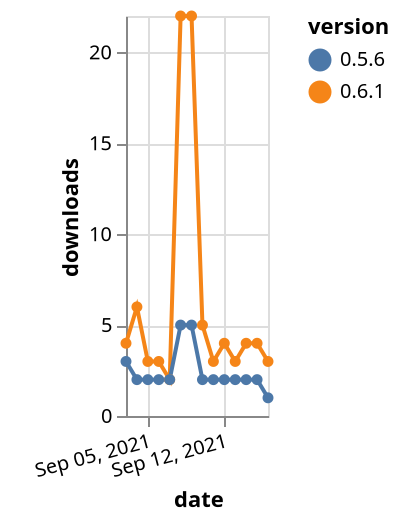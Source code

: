 {"$schema": "https://vega.github.io/schema/vega-lite/v5.json", "description": "A simple bar chart with embedded data.", "data": {"values": [{"date": "2021-09-03", "total": 5027, "delta": 4, "version": "0.6.1"}, {"date": "2021-09-04", "total": 5033, "delta": 6, "version": "0.6.1"}, {"date": "2021-09-05", "total": 5036, "delta": 3, "version": "0.6.1"}, {"date": "2021-09-06", "total": 5039, "delta": 3, "version": "0.6.1"}, {"date": "2021-09-07", "total": 5041, "delta": 2, "version": "0.6.1"}, {"date": "2021-09-08", "total": 5063, "delta": 22, "version": "0.6.1"}, {"date": "2021-09-09", "total": 5085, "delta": 22, "version": "0.6.1"}, {"date": "2021-09-10", "total": 5090, "delta": 5, "version": "0.6.1"}, {"date": "2021-09-11", "total": 5093, "delta": 3, "version": "0.6.1"}, {"date": "2021-09-12", "total": 5097, "delta": 4, "version": "0.6.1"}, {"date": "2021-09-13", "total": 5100, "delta": 3, "version": "0.6.1"}, {"date": "2021-09-14", "total": 5104, "delta": 4, "version": "0.6.1"}, {"date": "2021-09-15", "total": 5108, "delta": 4, "version": "0.6.1"}, {"date": "2021-09-16", "total": 5111, "delta": 3, "version": "0.6.1"}, {"date": "2021-09-03", "total": 3866, "delta": 3, "version": "0.5.6"}, {"date": "2021-09-04", "total": 3868, "delta": 2, "version": "0.5.6"}, {"date": "2021-09-05", "total": 3870, "delta": 2, "version": "0.5.6"}, {"date": "2021-09-06", "total": 3872, "delta": 2, "version": "0.5.6"}, {"date": "2021-09-07", "total": 3874, "delta": 2, "version": "0.5.6"}, {"date": "2021-09-08", "total": 3879, "delta": 5, "version": "0.5.6"}, {"date": "2021-09-09", "total": 3884, "delta": 5, "version": "0.5.6"}, {"date": "2021-09-10", "total": 3886, "delta": 2, "version": "0.5.6"}, {"date": "2021-09-11", "total": 3888, "delta": 2, "version": "0.5.6"}, {"date": "2021-09-12", "total": 3890, "delta": 2, "version": "0.5.6"}, {"date": "2021-09-13", "total": 3892, "delta": 2, "version": "0.5.6"}, {"date": "2021-09-14", "total": 3894, "delta": 2, "version": "0.5.6"}, {"date": "2021-09-15", "total": 3896, "delta": 2, "version": "0.5.6"}, {"date": "2021-09-16", "total": 3897, "delta": 1, "version": "0.5.6"}]}, "width": "container", "mark": {"type": "line", "point": {"filled": true}}, "encoding": {"x": {"field": "date", "type": "temporal", "timeUnit": "yearmonthdate", "title": "date", "axis": {"labelAngle": -15}}, "y": {"field": "delta", "type": "quantitative", "title": "downloads"}, "color": {"field": "version", "type": "nominal"}, "tooltip": {"field": "delta"}}}